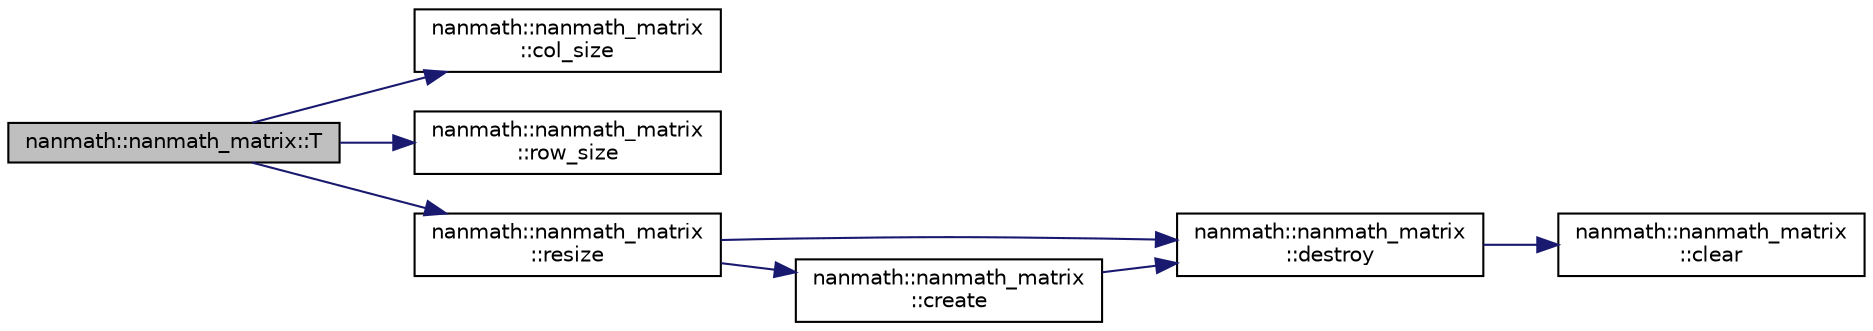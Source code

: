 digraph "nanmath::nanmath_matrix::T"
{
  edge [fontname="Helvetica",fontsize="10",labelfontname="Helvetica",labelfontsize="10"];
  node [fontname="Helvetica",fontsize="10",shape=record];
  rankdir="LR";
  Node1 [label="nanmath::nanmath_matrix::T",height=0.2,width=0.4,color="black", fillcolor="grey75", style="filled", fontcolor="black"];
  Node1 -> Node2 [color="midnightblue",fontsize="10",style="solid",fontname="Helvetica"];
  Node2 [label="nanmath::nanmath_matrix\l::col_size",height=0.2,width=0.4,color="black", fillcolor="white", style="filled",URL="$classnanmath_1_1nanmath__matrix.html#a4fcc48d81fc393f7cbee5e3c1fe04f75"];
  Node1 -> Node3 [color="midnightblue",fontsize="10",style="solid",fontname="Helvetica"];
  Node3 [label="nanmath::nanmath_matrix\l::row_size",height=0.2,width=0.4,color="black", fillcolor="white", style="filled",URL="$classnanmath_1_1nanmath__matrix.html#a15dc80fe330112c1a17ef6f7de168943"];
  Node1 -> Node4 [color="midnightblue",fontsize="10",style="solid",fontname="Helvetica"];
  Node4 [label="nanmath::nanmath_matrix\l::resize",height=0.2,width=0.4,color="black", fillcolor="white", style="filled",URL="$classnanmath_1_1nanmath__matrix.html#ac27e457cd31058c95b9b5ccf7b4809c0"];
  Node4 -> Node5 [color="midnightblue",fontsize="10",style="solid",fontname="Helvetica"];
  Node5 [label="nanmath::nanmath_matrix\l::destroy",height=0.2,width=0.4,color="black", fillcolor="white", style="filled",URL="$classnanmath_1_1nanmath__matrix.html#a8a1432e6ebd91c5035285ee47c747798"];
  Node5 -> Node6 [color="midnightblue",fontsize="10",style="solid",fontname="Helvetica"];
  Node6 [label="nanmath::nanmath_matrix\l::clear",height=0.2,width=0.4,color="black", fillcolor="white", style="filled",URL="$classnanmath_1_1nanmath__matrix.html#a65c42ef1d4dca4553ffd13fcc0258a74"];
  Node4 -> Node7 [color="midnightblue",fontsize="10",style="solid",fontname="Helvetica"];
  Node7 [label="nanmath::nanmath_matrix\l::create",height=0.2,width=0.4,color="black", fillcolor="white", style="filled",URL="$classnanmath_1_1nanmath__matrix.html#a0d9762b03f6e27563bbdf821be78342d"];
  Node7 -> Node5 [color="midnightblue",fontsize="10",style="solid",fontname="Helvetica"];
}
